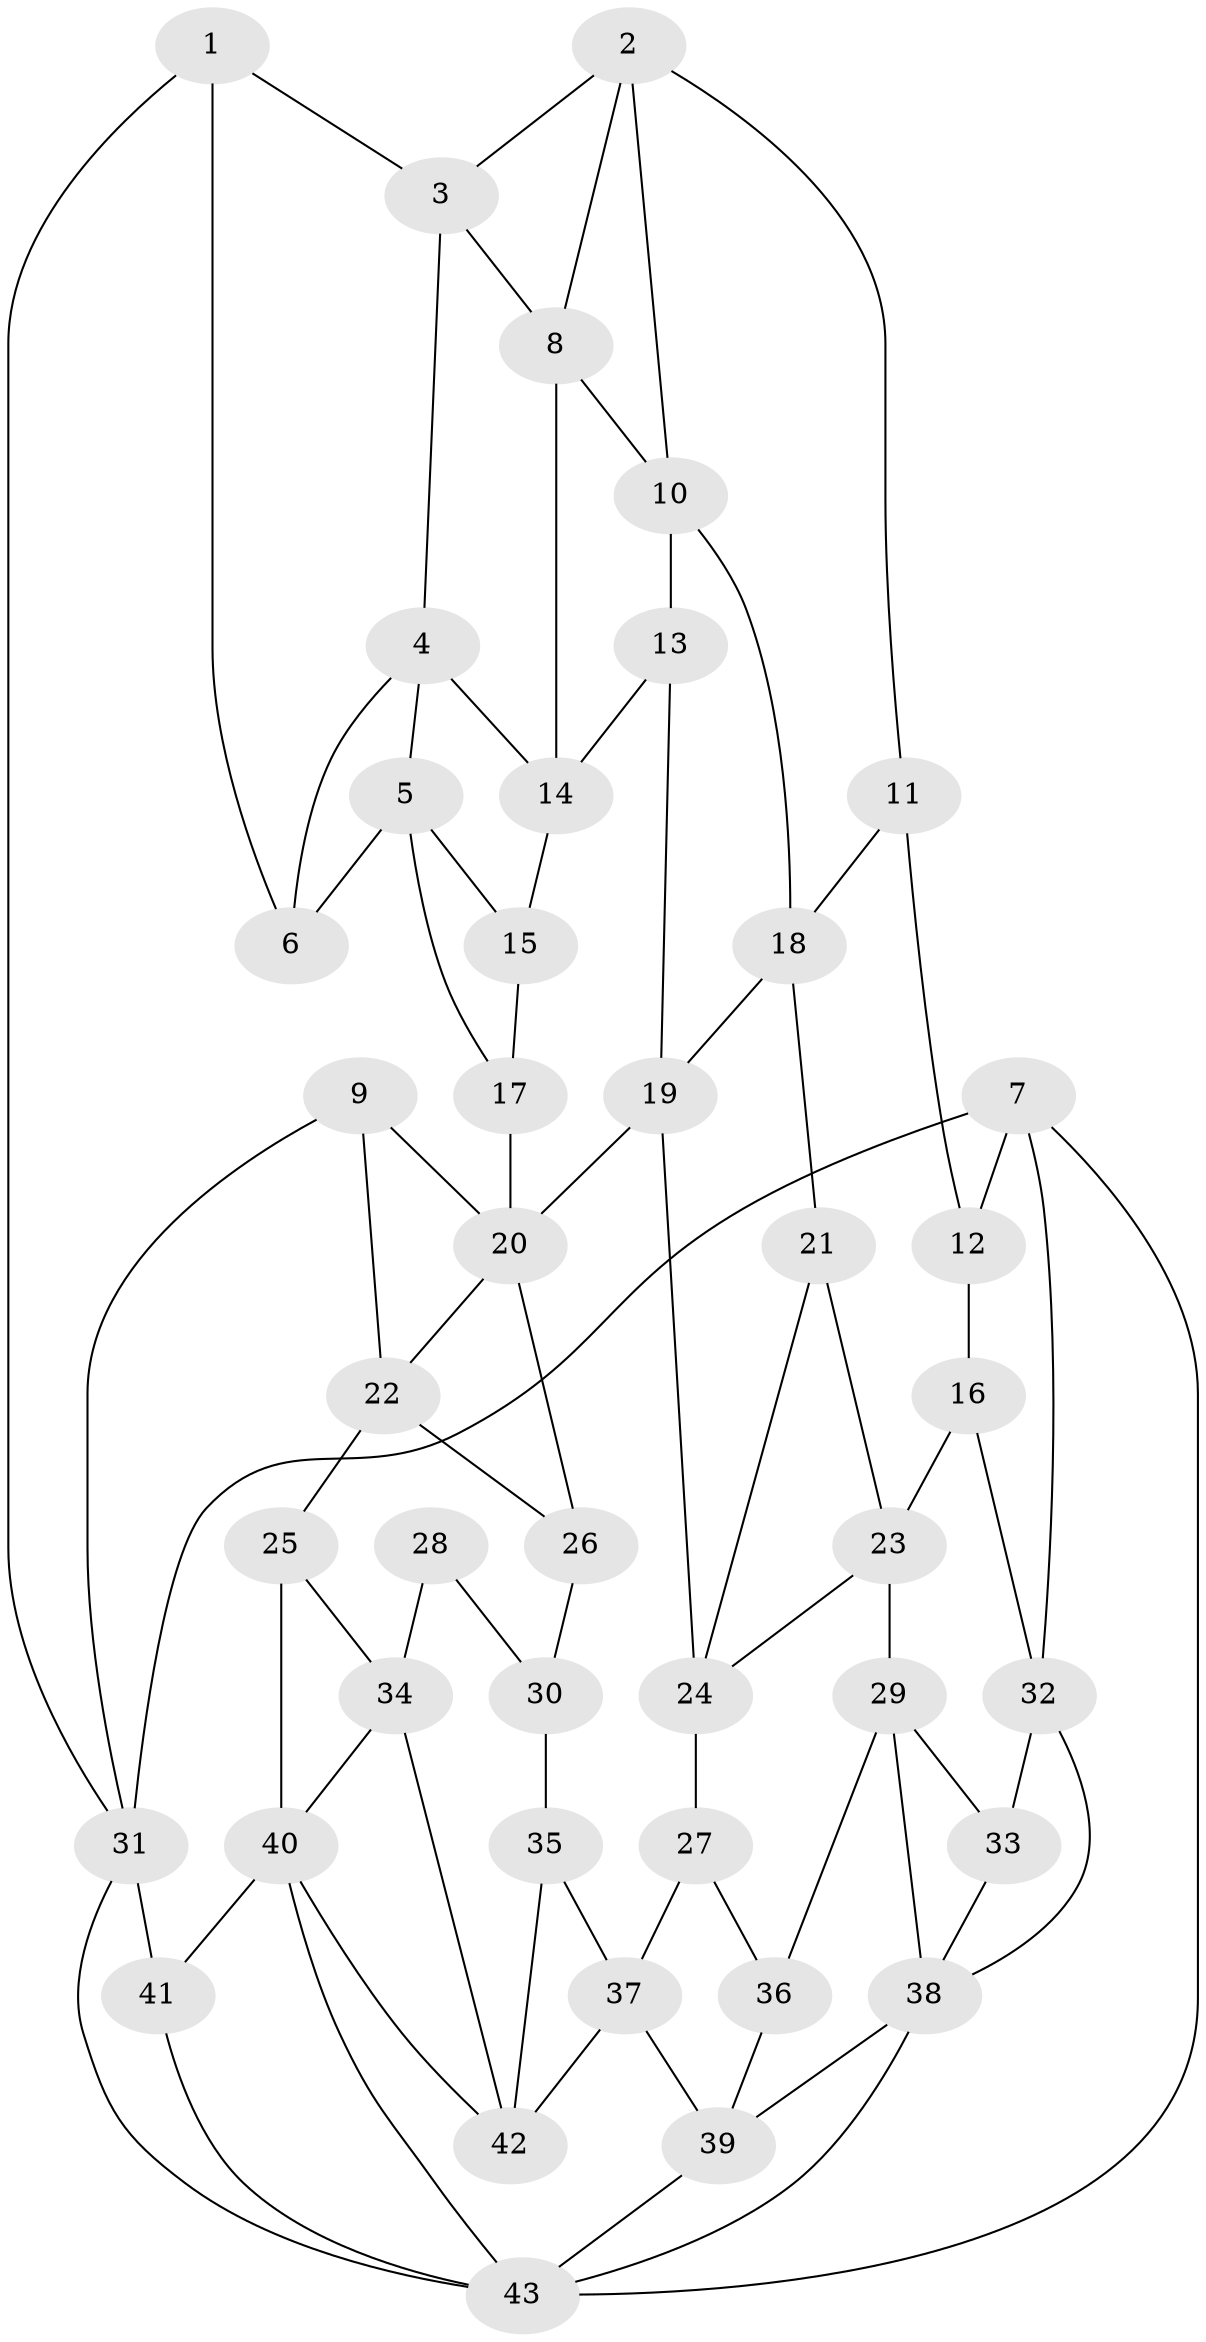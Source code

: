// original degree distribution, {3: 0.018867924528301886, 6: 0.1792452830188679, 5: 0.6037735849056604, 4: 0.19811320754716982}
// Generated by graph-tools (version 1.1) at 2025/38/03/04/25 23:38:29]
// undirected, 43 vertices, 79 edges
graph export_dot {
  node [color=gray90,style=filled];
  1;
  2;
  3;
  4;
  5;
  6;
  7;
  8;
  9;
  10;
  11;
  12;
  13;
  14;
  15;
  16;
  17;
  18;
  19;
  20;
  21;
  22;
  23;
  24;
  25;
  26;
  27;
  28;
  29;
  30;
  31;
  32;
  33;
  34;
  35;
  36;
  37;
  38;
  39;
  40;
  41;
  42;
  43;
  1 -- 3 [weight=1.0];
  1 -- 6 [weight=1.0];
  1 -- 31 [weight=1.0];
  2 -- 3 [weight=1.0];
  2 -- 8 [weight=1.0];
  2 -- 10 [weight=1.0];
  2 -- 11 [weight=1.0];
  3 -- 4 [weight=1.0];
  3 -- 8 [weight=1.0];
  4 -- 5 [weight=1.0];
  4 -- 6 [weight=1.0];
  4 -- 14 [weight=1.0];
  5 -- 6 [weight=1.0];
  5 -- 15 [weight=1.0];
  5 -- 17 [weight=1.0];
  7 -- 12 [weight=2.0];
  7 -- 31 [weight=1.0];
  7 -- 32 [weight=1.0];
  7 -- 43 [weight=1.0];
  8 -- 10 [weight=1.0];
  8 -- 14 [weight=1.0];
  9 -- 20 [weight=1.0];
  9 -- 22 [weight=1.0];
  9 -- 31 [weight=1.0];
  10 -- 13 [weight=1.0];
  10 -- 18 [weight=1.0];
  11 -- 12 [weight=2.0];
  11 -- 18 [weight=1.0];
  12 -- 16 [weight=1.0];
  13 -- 14 [weight=1.0];
  13 -- 19 [weight=1.0];
  14 -- 15 [weight=1.0];
  15 -- 17 [weight=1.0];
  16 -- 23 [weight=1.0];
  16 -- 32 [weight=1.0];
  17 -- 20 [weight=2.0];
  18 -- 19 [weight=1.0];
  18 -- 21 [weight=2.0];
  19 -- 20 [weight=1.0];
  19 -- 24 [weight=1.0];
  20 -- 22 [weight=1.0];
  20 -- 26 [weight=1.0];
  21 -- 23 [weight=1.0];
  21 -- 24 [weight=1.0];
  22 -- 25 [weight=1.0];
  22 -- 26 [weight=1.0];
  23 -- 24 [weight=1.0];
  23 -- 29 [weight=1.0];
  24 -- 27 [weight=2.0];
  25 -- 34 [weight=1.0];
  25 -- 40 [weight=1.0];
  26 -- 30 [weight=2.0];
  27 -- 36 [weight=2.0];
  27 -- 37 [weight=1.0];
  28 -- 30 [weight=2.0];
  28 -- 34 [weight=1.0];
  29 -- 33 [weight=1.0];
  29 -- 36 [weight=1.0];
  29 -- 38 [weight=1.0];
  30 -- 35 [weight=2.0];
  31 -- 41 [weight=3.0];
  31 -- 43 [weight=1.0];
  32 -- 33 [weight=2.0];
  32 -- 38 [weight=1.0];
  33 -- 38 [weight=1.0];
  34 -- 40 [weight=1.0];
  34 -- 42 [weight=1.0];
  35 -- 37 [weight=1.0];
  35 -- 42 [weight=2.0];
  36 -- 39 [weight=1.0];
  37 -- 39 [weight=1.0];
  37 -- 42 [weight=1.0];
  38 -- 39 [weight=1.0];
  38 -- 43 [weight=1.0];
  39 -- 43 [weight=1.0];
  40 -- 41 [weight=2.0];
  40 -- 42 [weight=1.0];
  40 -- 43 [weight=1.0];
  41 -- 43 [weight=1.0];
}
